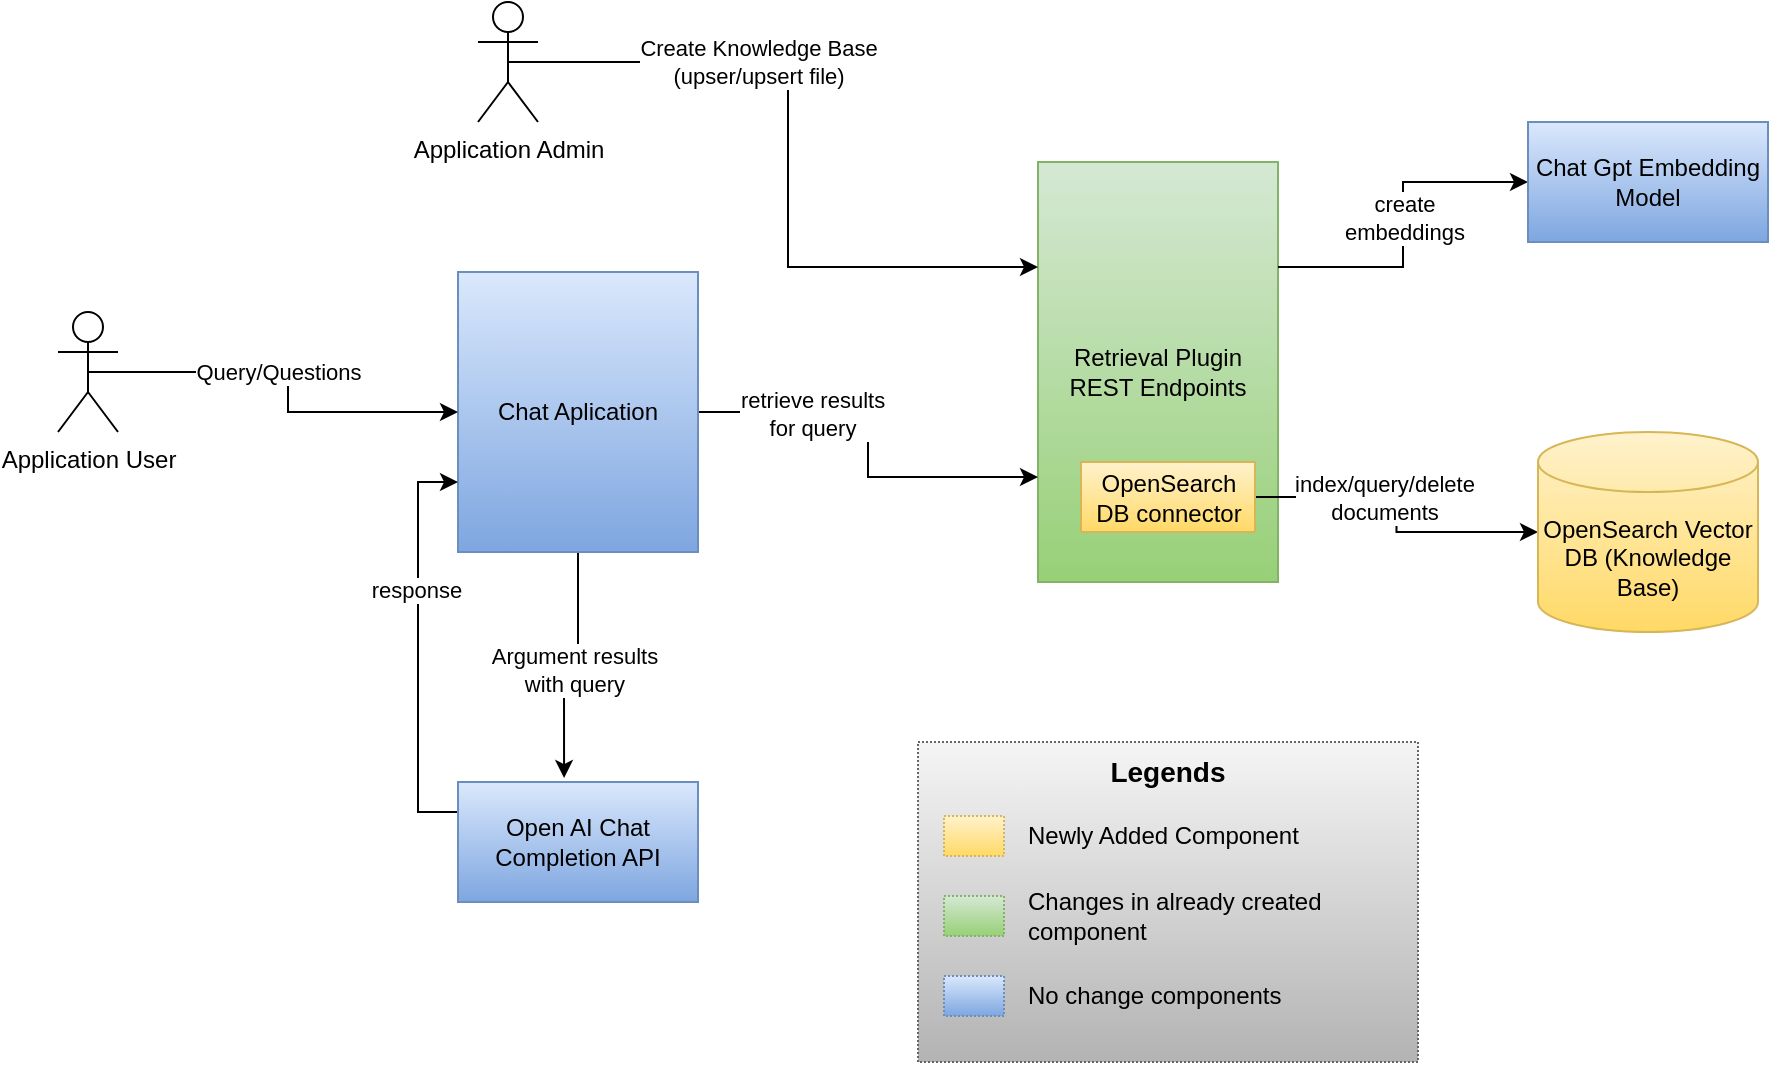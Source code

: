<mxfile version="21.1.4" type="github">
  <diagram id="OTWBPmGT2mkbnGXQPJGu" name="Page-1">
    <mxGraphModel dx="2284" dy="772" grid="1" gridSize="10" guides="1" tooltips="1" connect="1" arrows="1" fold="1" page="1" pageScale="1" pageWidth="850" pageHeight="1100" math="0" shadow="0">
      <root>
        <mxCell id="0" />
        <mxCell id="1" parent="0" />
        <mxCell id="v2_8lzb0Q4B1R9M_pPQn-1" value="Retrieval Plugin REST Endpoints" style="rounded=0;whiteSpace=wrap;html=1;fillColor=#d5e8d4;strokeColor=#82b366;gradientColor=#97d077;" parent="1" vertex="1">
          <mxGeometry x="280" y="100" width="120" height="210" as="geometry" />
        </mxCell>
        <mxCell id="v2_8lzb0Q4B1R9M_pPQn-11" style="edgeStyle=orthogonalEdgeStyle;rounded=0;orthogonalLoop=1;jettySize=auto;html=1;exitX=1;exitY=0.25;exitDx=0;exitDy=0;" parent="1" source="v2_8lzb0Q4B1R9M_pPQn-1" target="v2_8lzb0Q4B1R9M_pPQn-2" edge="1">
          <mxGeometry relative="1" as="geometry" />
        </mxCell>
        <mxCell id="v2_8lzb0Q4B1R9M_pPQn-14" value="create&lt;br&gt;embeddings" style="edgeLabel;html=1;align=center;verticalAlign=middle;resizable=0;points=[];" parent="v2_8lzb0Q4B1R9M_pPQn-11" vertex="1" connectable="0">
          <mxGeometry x="0.054" relative="1" as="geometry">
            <mxPoint y="1" as="offset" />
          </mxGeometry>
        </mxCell>
        <mxCell id="v2_8lzb0Q4B1R9M_pPQn-12" style="edgeStyle=orthogonalEdgeStyle;rounded=0;orthogonalLoop=1;jettySize=auto;html=1;exitX=1;exitY=0.5;exitDx=0;exitDy=0;entryX=0;entryY=0.5;entryDx=0;entryDy=0;entryPerimeter=0;" parent="1" source="v2_8lzb0Q4B1R9M_pPQn-22" target="f5BD6x5yxC-e47OayBs4-9" edge="1">
          <mxGeometry relative="1" as="geometry">
            <mxPoint x="620" y="310" as="targetPoint" />
          </mxGeometry>
        </mxCell>
        <mxCell id="v2_8lzb0Q4B1R9M_pPQn-13" value="index/query/delete&lt;br&gt;documents" style="edgeLabel;html=1;align=center;verticalAlign=middle;resizable=0;points=[];" parent="v2_8lzb0Q4B1R9M_pPQn-12" vertex="1" connectable="0">
          <mxGeometry x="-0.407" y="2" relative="1" as="geometry">
            <mxPoint x="17" y="2" as="offset" />
          </mxGeometry>
        </mxCell>
        <mxCell id="v2_8lzb0Q4B1R9M_pPQn-2" value="Chat Gpt Embedding Model" style="rounded=0;whiteSpace=wrap;html=1;fillColor=#dae8fc;gradientColor=#7ea6e0;strokeColor=#6c8ebf;" parent="1" vertex="1">
          <mxGeometry x="525" y="80" width="120" height="60" as="geometry" />
        </mxCell>
        <mxCell id="v2_8lzb0Q4B1R9M_pPQn-6" style="edgeStyle=orthogonalEdgeStyle;rounded=0;orthogonalLoop=1;jettySize=auto;html=1;entryX=0;entryY=0.75;entryDx=0;entryDy=0;" parent="1" source="f5BD6x5yxC-e47OayBs4-1" target="v2_8lzb0Q4B1R9M_pPQn-1" edge="1">
          <mxGeometry relative="1" as="geometry">
            <mxPoint x="115" y="205" as="sourcePoint" />
          </mxGeometry>
        </mxCell>
        <mxCell id="v2_8lzb0Q4B1R9M_pPQn-9" value="retrieve results&lt;br&gt;for query" style="edgeLabel;html=1;align=center;verticalAlign=middle;resizable=0;points=[];" parent="v2_8lzb0Q4B1R9M_pPQn-6" vertex="1" connectable="0">
          <mxGeometry x="0.541" y="-2" relative="1" as="geometry">
            <mxPoint x="-67" y="-34" as="offset" />
          </mxGeometry>
        </mxCell>
        <mxCell id="v2_8lzb0Q4B1R9M_pPQn-15" value="&lt;b&gt;&lt;font style=&quot;font-size: 14px;&quot;&gt;Legends&lt;/font&gt;&lt;/b&gt;" style="rounded=0;whiteSpace=wrap;html=1;dashed=1;dashPattern=1 1;fontSize=12;verticalAlign=top;fillColor=#f5f5f5;strokeColor=#666666;gradientColor=#b3b3b3;" parent="1" vertex="1">
          <mxGeometry x="220" y="390" width="250" height="160" as="geometry" />
        </mxCell>
        <mxCell id="v2_8lzb0Q4B1R9M_pPQn-16" value="" style="rounded=0;whiteSpace=wrap;html=1;dashed=1;dashPattern=1 1;fontSize=12;fillColor=#fff2cc;strokeColor=#d6b656;gradientColor=#ffd966;" parent="1" vertex="1">
          <mxGeometry x="233" y="427" width="30" height="20" as="geometry" />
        </mxCell>
        <mxCell id="v2_8lzb0Q4B1R9M_pPQn-17" value="Newly Added Component" style="text;html=1;strokeColor=none;fillColor=none;align=left;verticalAlign=middle;whiteSpace=wrap;rounded=0;dashed=1;dashPattern=1 1;fontSize=12;" parent="1" vertex="1">
          <mxGeometry x="273" y="422" width="170" height="30" as="geometry" />
        </mxCell>
        <mxCell id="v2_8lzb0Q4B1R9M_pPQn-18" value="" style="rounded=0;whiteSpace=wrap;html=1;dashed=1;dashPattern=1 1;fontSize=12;fillColor=#d5e8d4;strokeColor=#82b366;gradientColor=#97d077;" parent="1" vertex="1">
          <mxGeometry x="233" y="467" width="30" height="20" as="geometry" />
        </mxCell>
        <mxCell id="v2_8lzb0Q4B1R9M_pPQn-19" value="Changes in already created component" style="text;html=1;strokeColor=none;fillColor=none;align=left;verticalAlign=middle;whiteSpace=wrap;rounded=0;dashed=1;dashPattern=1 1;fontSize=12;" parent="1" vertex="1">
          <mxGeometry x="273" y="462" width="170" height="30" as="geometry" />
        </mxCell>
        <mxCell id="v2_8lzb0Q4B1R9M_pPQn-20" value="" style="rounded=0;whiteSpace=wrap;html=1;dashed=1;dashPattern=1 1;fontSize=12;fillColor=#dae8fc;strokeColor=#6c8ebf;gradientColor=#7ea6e0;" parent="1" vertex="1">
          <mxGeometry x="233" y="507" width="30" height="20" as="geometry" />
        </mxCell>
        <mxCell id="v2_8lzb0Q4B1R9M_pPQn-21" value="No change components" style="text;html=1;strokeColor=none;fillColor=none;align=left;verticalAlign=middle;whiteSpace=wrap;rounded=0;dashed=1;dashPattern=1 1;fontSize=12;" parent="1" vertex="1">
          <mxGeometry x="273" y="502" width="170" height="30" as="geometry" />
        </mxCell>
        <mxCell id="v2_8lzb0Q4B1R9M_pPQn-22" value="OpenSearch DB connector" style="rounded=0;whiteSpace=wrap;html=1;fillColor=#fff2cc;gradientColor=#ffd966;strokeColor=#d6b656;" parent="1" vertex="1">
          <mxGeometry x="301.5" y="250" width="87" height="35" as="geometry" />
        </mxCell>
        <mxCell id="f5BD6x5yxC-e47OayBs4-4" style="edgeStyle=orthogonalEdgeStyle;rounded=0;orthogonalLoop=1;jettySize=auto;html=1;exitX=0.5;exitY=1;exitDx=0;exitDy=0;entryX=0.442;entryY=-0.033;entryDx=0;entryDy=0;entryPerimeter=0;" edge="1" parent="1" source="f5BD6x5yxC-e47OayBs4-1" target="f5BD6x5yxC-e47OayBs4-3">
          <mxGeometry relative="1" as="geometry" />
        </mxCell>
        <mxCell id="f5BD6x5yxC-e47OayBs4-5" value="Argument results &lt;br&gt;with query" style="edgeLabel;html=1;align=center;verticalAlign=middle;resizable=0;points=[];" vertex="1" connectable="0" parent="f5BD6x5yxC-e47OayBs4-4">
          <mxGeometry x="0.016" relative="1" as="geometry">
            <mxPoint x="1" y="1" as="offset" />
          </mxGeometry>
        </mxCell>
        <mxCell id="f5BD6x5yxC-e47OayBs4-1" value="Chat Aplication" style="rounded=0;whiteSpace=wrap;html=1;fillColor=#dae8fc;gradientColor=#7ea6e0;strokeColor=#6c8ebf;" vertex="1" parent="1">
          <mxGeometry x="-10" y="155" width="120" height="140" as="geometry" />
        </mxCell>
        <mxCell id="f5BD6x5yxC-e47OayBs4-7" style="edgeStyle=orthogonalEdgeStyle;rounded=0;orthogonalLoop=1;jettySize=auto;html=1;exitX=0.5;exitY=0.5;exitDx=0;exitDy=0;exitPerimeter=0;" edge="1" parent="1" source="f5BD6x5yxC-e47OayBs4-2" target="f5BD6x5yxC-e47OayBs4-1">
          <mxGeometry relative="1" as="geometry" />
        </mxCell>
        <mxCell id="f5BD6x5yxC-e47OayBs4-8" value="Query/Questions" style="edgeLabel;html=1;align=center;verticalAlign=middle;resizable=0;points=[];" vertex="1" connectable="0" parent="f5BD6x5yxC-e47OayBs4-7">
          <mxGeometry x="-0.259" y="1" relative="1" as="geometry">
            <mxPoint x="19" y="1" as="offset" />
          </mxGeometry>
        </mxCell>
        <mxCell id="f5BD6x5yxC-e47OayBs4-2" value="Application User" style="shape=umlActor;verticalLabelPosition=bottom;verticalAlign=top;html=1;outlineConnect=0;" vertex="1" parent="1">
          <mxGeometry x="-210" y="175" width="30" height="60" as="geometry" />
        </mxCell>
        <mxCell id="f5BD6x5yxC-e47OayBs4-6" style="edgeStyle=orthogonalEdgeStyle;rounded=0;orthogonalLoop=1;jettySize=auto;html=1;exitX=0;exitY=0.25;exitDx=0;exitDy=0;entryX=0;entryY=0.75;entryDx=0;entryDy=0;" edge="1" parent="1" source="f5BD6x5yxC-e47OayBs4-3" target="f5BD6x5yxC-e47OayBs4-1">
          <mxGeometry relative="1" as="geometry" />
        </mxCell>
        <mxCell id="f5BD6x5yxC-e47OayBs4-13" value="response" style="edgeLabel;html=1;align=center;verticalAlign=middle;resizable=0;points=[];" vertex="1" connectable="0" parent="f5BD6x5yxC-e47OayBs4-6">
          <mxGeometry x="0.284" y="1" relative="1" as="geometry">
            <mxPoint as="offset" />
          </mxGeometry>
        </mxCell>
        <mxCell id="f5BD6x5yxC-e47OayBs4-3" value="Open AI Chat Completion API" style="rounded=0;whiteSpace=wrap;html=1;fillColor=#dae8fc;gradientColor=#7ea6e0;strokeColor=#6c8ebf;" vertex="1" parent="1">
          <mxGeometry x="-10" y="410" width="120" height="60" as="geometry" />
        </mxCell>
        <mxCell id="f5BD6x5yxC-e47OayBs4-9" value="OpenSearch Vector DB (Knowledge Base)" style="shape=cylinder3;whiteSpace=wrap;html=1;boundedLbl=1;backgroundOutline=1;size=15;fillColor=#fff2cc;strokeColor=#d6b656;gradientColor=#ffd966;" vertex="1" parent="1">
          <mxGeometry x="530" y="235" width="110" height="100" as="geometry" />
        </mxCell>
        <mxCell id="f5BD6x5yxC-e47OayBs4-11" style="edgeStyle=orthogonalEdgeStyle;rounded=0;orthogonalLoop=1;jettySize=auto;html=1;exitX=0.5;exitY=0.5;exitDx=0;exitDy=0;exitPerimeter=0;entryX=0;entryY=0.25;entryDx=0;entryDy=0;" edge="1" parent="1" source="f5BD6x5yxC-e47OayBs4-10" target="v2_8lzb0Q4B1R9M_pPQn-1">
          <mxGeometry relative="1" as="geometry" />
        </mxCell>
        <mxCell id="f5BD6x5yxC-e47OayBs4-12" value="Create Knowledge Base&lt;br&gt;(upser/upsert file)" style="edgeLabel;html=1;align=center;verticalAlign=middle;resizable=0;points=[];" vertex="1" connectable="0" parent="f5BD6x5yxC-e47OayBs4-11">
          <mxGeometry x="-0.319" relative="1" as="geometry">
            <mxPoint as="offset" />
          </mxGeometry>
        </mxCell>
        <mxCell id="f5BD6x5yxC-e47OayBs4-10" value="Application Admin" style="shape=umlActor;verticalLabelPosition=bottom;verticalAlign=top;html=1;outlineConnect=0;" vertex="1" parent="1">
          <mxGeometry y="20" width="30" height="60" as="geometry" />
        </mxCell>
      </root>
    </mxGraphModel>
  </diagram>
</mxfile>
